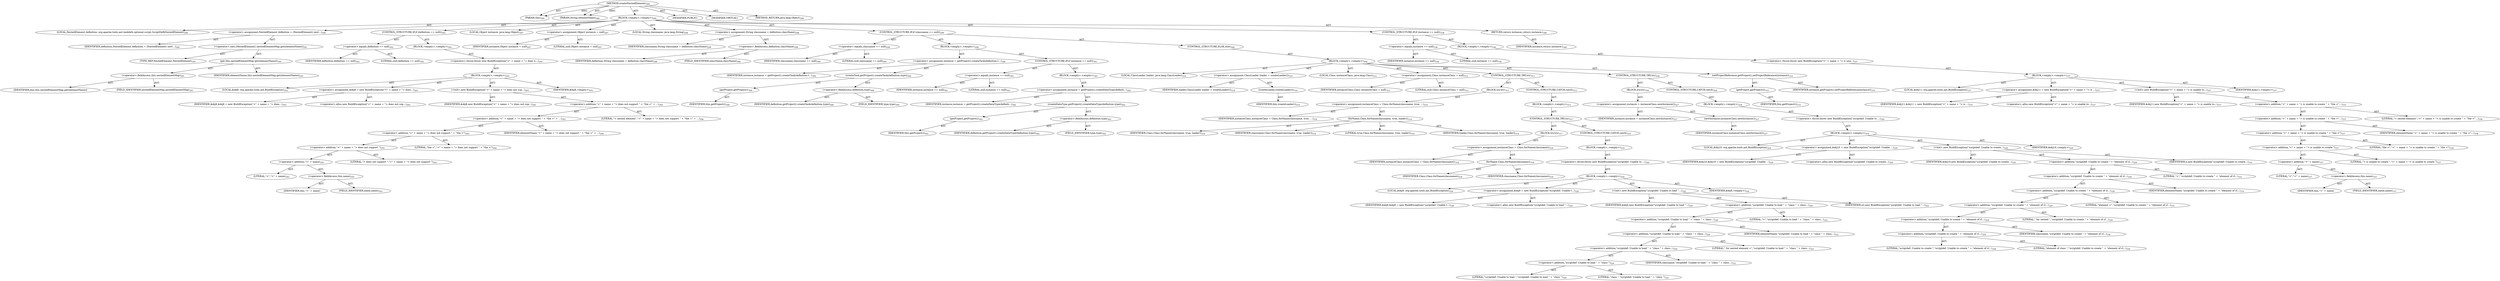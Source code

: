 digraph "createNestedElement" {  
"111669149707" [label = <(METHOD,createNestedElement)<SUB>289</SUB>> ]
"115964116998" [label = <(PARAM,this)<SUB>289</SUB>> ]
"115964117013" [label = <(PARAM,String elementName)<SUB>289</SUB>> ]
"25769803808" [label = <(BLOCK,&lt;empty&gt;,&lt;empty&gt;)<SUB>289</SUB>> ]
"94489280527" [label = <(LOCAL,NestedElement definition: org.apache.tools.ant.taskdefs.optional.script.ScriptDef$NestedElement)<SUB>290</SUB>> ]
"30064771227" [label = <(&lt;operator&gt;.assignment,NestedElement definition = (NestedElement) nest...)<SUB>290</SUB>> ]
"68719476845" [label = <(IDENTIFIER,definition,NestedElement definition = (NestedElement) nest...)<SUB>290</SUB>> ]
"30064771228" [label = <(&lt;operator&gt;.cast,(NestedElement) nestedElementMap.get(elementName))<SUB>291</SUB>> ]
"180388626435" [label = <(TYPE_REF,NestedElement,NestedElement)<SUB>291</SUB>> ]
"30064771229" [label = <(get,this.nestedElementMap.get(elementName))<SUB>291</SUB>> ]
"30064771230" [label = <(&lt;operator&gt;.fieldAccess,this.nestedElementMap)<SUB>291</SUB>> ]
"68719476846" [label = <(IDENTIFIER,this,this.nestedElementMap.get(elementName))> ]
"55834574889" [label = <(FIELD_IDENTIFIER,nestedElementMap,nestedElementMap)<SUB>291</SUB>> ]
"68719476847" [label = <(IDENTIFIER,elementName,this.nestedElementMap.get(elementName))<SUB>291</SUB>> ]
"47244640267" [label = <(CONTROL_STRUCTURE,IF,if (definition == null))<SUB>292</SUB>> ]
"30064771231" [label = <(&lt;operator&gt;.equals,definition == null)<SUB>292</SUB>> ]
"68719476848" [label = <(IDENTIFIER,definition,definition == null)<SUB>292</SUB>> ]
"90194313248" [label = <(LITERAL,null,definition == null)<SUB>292</SUB>> ]
"25769803809" [label = <(BLOCK,&lt;empty&gt;,&lt;empty&gt;)<SUB>292</SUB>> ]
"30064771232" [label = <(&lt;operator&gt;.throw,throw new BuildException(&quot;&lt;&quot; + name + &quot;&gt; does n...)<SUB>293</SUB>> ]
"25769803810" [label = <(BLOCK,&lt;empty&gt;,&lt;empty&gt;)<SUB>293</SUB>> ]
"94489280528" [label = <(LOCAL,$obj8: org.apache.tools.ant.BuildException)<SUB>293</SUB>> ]
"30064771233" [label = <(&lt;operator&gt;.assignment,$obj8 = new BuildException(&quot;&lt;&quot; + name + &quot;&gt; does...)<SUB>293</SUB>> ]
"68719476849" [label = <(IDENTIFIER,$obj8,$obj8 = new BuildException(&quot;&lt;&quot; + name + &quot;&gt; does...)<SUB>293</SUB>> ]
"30064771234" [label = <(&lt;operator&gt;.alloc,new BuildException(&quot;&lt;&quot; + name + &quot;&gt; does not sup...)<SUB>293</SUB>> ]
"30064771235" [label = <(&lt;init&gt;,new BuildException(&quot;&lt;&quot; + name + &quot;&gt; does not sup...)<SUB>293</SUB>> ]
"68719476850" [label = <(IDENTIFIER,$obj8,new BuildException(&quot;&lt;&quot; + name + &quot;&gt; does not sup...)<SUB>293</SUB>> ]
"30064771236" [label = <(&lt;operator&gt;.addition,&quot;&lt;&quot; + name + &quot;&gt; does not support &quot; + &quot;the &lt;&quot; + ...)<SUB>293</SUB>> ]
"30064771237" [label = <(&lt;operator&gt;.addition,&quot;&lt;&quot; + name + &quot;&gt; does not support &quot; + &quot;the &lt;&quot; + ...)<SUB>293</SUB>> ]
"30064771238" [label = <(&lt;operator&gt;.addition,&quot;&lt;&quot; + name + &quot;&gt; does not support &quot; + &quot;the &lt;&quot;)<SUB>293</SUB>> ]
"30064771239" [label = <(&lt;operator&gt;.addition,&quot;&lt;&quot; + name + &quot;&gt; does not support &quot;)<SUB>293</SUB>> ]
"30064771240" [label = <(&lt;operator&gt;.addition,&quot;&lt;&quot; + name)<SUB>293</SUB>> ]
"90194313249" [label = <(LITERAL,&quot;&lt;&quot;,&quot;&lt;&quot; + name)<SUB>293</SUB>> ]
"30064771241" [label = <(&lt;operator&gt;.fieldAccess,this.name)<SUB>293</SUB>> ]
"68719476851" [label = <(IDENTIFIER,this,&quot;&lt;&quot; + name)> ]
"55834574890" [label = <(FIELD_IDENTIFIER,name,name)<SUB>293</SUB>> ]
"90194313250" [label = <(LITERAL,&quot;&gt; does not support &quot;,&quot;&lt;&quot; + name + &quot;&gt; does not support &quot;)<SUB>293</SUB>> ]
"90194313251" [label = <(LITERAL,&quot;the &lt;&quot;,&quot;&lt;&quot; + name + &quot;&gt; does not support &quot; + &quot;the &lt;&quot;)<SUB>294</SUB>> ]
"68719476852" [label = <(IDENTIFIER,elementName,&quot;&lt;&quot; + name + &quot;&gt; does not support &quot; + &quot;the &lt;&quot; + ...)<SUB>294</SUB>> ]
"90194313252" [label = <(LITERAL,&quot;&gt; nested element&quot;,&quot;&lt;&quot; + name + &quot;&gt; does not support &quot; + &quot;the &lt;&quot; + ...)<SUB>294</SUB>> ]
"68719476853" [label = <(IDENTIFIER,$obj8,&lt;empty&gt;)<SUB>293</SUB>> ]
"94489280529" [label = <(LOCAL,Object instance: java.lang.Object)<SUB>297</SUB>> ]
"30064771242" [label = <(&lt;operator&gt;.assignment,Object instance = null)<SUB>297</SUB>> ]
"68719476854" [label = <(IDENTIFIER,instance,Object instance = null)<SUB>297</SUB>> ]
"90194313253" [label = <(LITERAL,null,Object instance = null)<SUB>297</SUB>> ]
"94489280530" [label = <(LOCAL,String classname: java.lang.String)<SUB>298</SUB>> ]
"30064771243" [label = <(&lt;operator&gt;.assignment,String classname = definition.className)<SUB>298</SUB>> ]
"68719476855" [label = <(IDENTIFIER,classname,String classname = definition.className)<SUB>298</SUB>> ]
"30064771244" [label = <(&lt;operator&gt;.fieldAccess,definition.className)<SUB>298</SUB>> ]
"68719476856" [label = <(IDENTIFIER,definition,String classname = definition.className)<SUB>298</SUB>> ]
"55834574891" [label = <(FIELD_IDENTIFIER,className,className)<SUB>298</SUB>> ]
"47244640268" [label = <(CONTROL_STRUCTURE,IF,if (classname == null))<SUB>299</SUB>> ]
"30064771245" [label = <(&lt;operator&gt;.equals,classname == null)<SUB>299</SUB>> ]
"68719476857" [label = <(IDENTIFIER,classname,classname == null)<SUB>299</SUB>> ]
"90194313254" [label = <(LITERAL,null,classname == null)<SUB>299</SUB>> ]
"25769803811" [label = <(BLOCK,&lt;empty&gt;,&lt;empty&gt;)<SUB>299</SUB>> ]
"30064771246" [label = <(&lt;operator&gt;.assignment,instance = getProject().createTask(definition.t...)<SUB>300</SUB>> ]
"68719476858" [label = <(IDENTIFIER,instance,instance = getProject().createTask(definition.t...)<SUB>300</SUB>> ]
"30064771247" [label = <(createTask,getProject().createTask(definition.type))<SUB>300</SUB>> ]
"30064771248" [label = <(getProject,getProject())<SUB>300</SUB>> ]
"68719476745" [label = <(IDENTIFIER,this,getProject())<SUB>300</SUB>> ]
"30064771249" [label = <(&lt;operator&gt;.fieldAccess,definition.type)<SUB>300</SUB>> ]
"68719476859" [label = <(IDENTIFIER,definition,getProject().createTask(definition.type))<SUB>300</SUB>> ]
"55834574892" [label = <(FIELD_IDENTIFIER,type,type)<SUB>300</SUB>> ]
"47244640269" [label = <(CONTROL_STRUCTURE,IF,if (instance == null))<SUB>301</SUB>> ]
"30064771250" [label = <(&lt;operator&gt;.equals,instance == null)<SUB>301</SUB>> ]
"68719476860" [label = <(IDENTIFIER,instance,instance == null)<SUB>301</SUB>> ]
"90194313255" [label = <(LITERAL,null,instance == null)<SUB>301</SUB>> ]
"25769803812" [label = <(BLOCK,&lt;empty&gt;,&lt;empty&gt;)<SUB>301</SUB>> ]
"30064771251" [label = <(&lt;operator&gt;.assignment,instance = getProject().createDataType(definiti...)<SUB>302</SUB>> ]
"68719476861" [label = <(IDENTIFIER,instance,instance = getProject().createDataType(definiti...)<SUB>302</SUB>> ]
"30064771252" [label = <(createDataType,getProject().createDataType(definition.type))<SUB>302</SUB>> ]
"30064771253" [label = <(getProject,getProject())<SUB>302</SUB>> ]
"68719476746" [label = <(IDENTIFIER,this,getProject())<SUB>302</SUB>> ]
"30064771254" [label = <(&lt;operator&gt;.fieldAccess,definition.type)<SUB>302</SUB>> ]
"68719476862" [label = <(IDENTIFIER,definition,getProject().createDataType(definition.type))<SUB>302</SUB>> ]
"55834574893" [label = <(FIELD_IDENTIFIER,type,type)<SUB>302</SUB>> ]
"47244640270" [label = <(CONTROL_STRUCTURE,ELSE,else)<SUB>304</SUB>> ]
"25769803813" [label = <(BLOCK,&lt;empty&gt;,&lt;empty&gt;)<SUB>304</SUB>> ]
"94489280531" [label = <(LOCAL,ClassLoader loader: java.lang.ClassLoader)<SUB>310</SUB>> ]
"30064771255" [label = <(&lt;operator&gt;.assignment,ClassLoader loader = createLoader())<SUB>310</SUB>> ]
"68719476863" [label = <(IDENTIFIER,loader,ClassLoader loader = createLoader())<SUB>310</SUB>> ]
"30064771256" [label = <(createLoader,createLoader())<SUB>310</SUB>> ]
"68719476747" [label = <(IDENTIFIER,this,createLoader())<SUB>310</SUB>> ]
"94489280532" [label = <(LOCAL,Class instanceClass: java.lang.Class)<SUB>312</SUB>> ]
"30064771257" [label = <(&lt;operator&gt;.assignment,Class instanceClass = null)<SUB>312</SUB>> ]
"68719476864" [label = <(IDENTIFIER,instanceClass,Class instanceClass = null)<SUB>312</SUB>> ]
"90194313256" [label = <(LITERAL,null,Class instanceClass = null)<SUB>312</SUB>> ]
"47244640271" [label = <(CONTROL_STRUCTURE,TRY,try)<SUB>313</SUB>> ]
"25769803814" [label = <(BLOCK,try,try)<SUB>313</SUB>> ]
"30064771258" [label = <(&lt;operator&gt;.assignment,instanceClass = Class.forName(classname, true, ...)<SUB>314</SUB>> ]
"68719476865" [label = <(IDENTIFIER,instanceClass,instanceClass = Class.forName(classname, true, ...)<SUB>314</SUB>> ]
"30064771259" [label = <(forName,Class.forName(classname, true, loader))<SUB>314</SUB>> ]
"68719476866" [label = <(IDENTIFIER,Class,Class.forName(classname, true, loader))<SUB>314</SUB>> ]
"68719476867" [label = <(IDENTIFIER,classname,Class.forName(classname, true, loader))<SUB>314</SUB>> ]
"90194313257" [label = <(LITERAL,true,Class.forName(classname, true, loader))<SUB>314</SUB>> ]
"68719476868" [label = <(IDENTIFIER,loader,Class.forName(classname, true, loader))<SUB>314</SUB>> ]
"47244640272" [label = <(CONTROL_STRUCTURE,CATCH,catch)<SUB>315</SUB>> ]
"25769803815" [label = <(BLOCK,&lt;empty&gt;,&lt;empty&gt;)<SUB>315</SUB>> ]
"47244640273" [label = <(CONTROL_STRUCTURE,TRY,try)<SUB>317</SUB>> ]
"25769803816" [label = <(BLOCK,try,try)<SUB>317</SUB>> ]
"30064771260" [label = <(&lt;operator&gt;.assignment,instanceClass = Class.forName(classname))<SUB>318</SUB>> ]
"68719476869" [label = <(IDENTIFIER,instanceClass,instanceClass = Class.forName(classname))<SUB>318</SUB>> ]
"30064771261" [label = <(forName,Class.forName(classname))<SUB>318</SUB>> ]
"68719476870" [label = <(IDENTIFIER,Class,Class.forName(classname))<SUB>318</SUB>> ]
"68719476871" [label = <(IDENTIFIER,classname,Class.forName(classname))<SUB>318</SUB>> ]
"47244640274" [label = <(CONTROL_STRUCTURE,CATCH,catch)<SUB>319</SUB>> ]
"25769803817" [label = <(BLOCK,&lt;empty&gt;,&lt;empty&gt;)<SUB>319</SUB>> ]
"30064771262" [label = <(&lt;operator&gt;.throw,throw new BuildException(&quot;scriptdef: Unable to ...)<SUB>320</SUB>> ]
"25769803818" [label = <(BLOCK,&lt;empty&gt;,&lt;empty&gt;)<SUB>320</SUB>> ]
"94489280533" [label = <(LOCAL,$obj9: org.apache.tools.ant.BuildException)<SUB>320</SUB>> ]
"30064771263" [label = <(&lt;operator&gt;.assignment,$obj9 = new BuildException(&quot;scriptdef: Unable t...)<SUB>320</SUB>> ]
"68719476872" [label = <(IDENTIFIER,$obj9,$obj9 = new BuildException(&quot;scriptdef: Unable t...)<SUB>320</SUB>> ]
"30064771264" [label = <(&lt;operator&gt;.alloc,new BuildException(&quot;scriptdef: Unable to load &quot;...)<SUB>320</SUB>> ]
"30064771265" [label = <(&lt;init&gt;,new BuildException(&quot;scriptdef: Unable to load &quot;...)<SUB>320</SUB>> ]
"68719476873" [label = <(IDENTIFIER,$obj9,new BuildException(&quot;scriptdef: Unable to load &quot;...)<SUB>320</SUB>> ]
"30064771266" [label = <(&lt;operator&gt;.addition,&quot;scriptdef: Unable to load &quot; + &quot;class &quot; + class...)<SUB>320</SUB>> ]
"30064771267" [label = <(&lt;operator&gt;.addition,&quot;scriptdef: Unable to load &quot; + &quot;class &quot; + class...)<SUB>320</SUB>> ]
"30064771268" [label = <(&lt;operator&gt;.addition,&quot;scriptdef: Unable to load &quot; + &quot;class &quot; + class...)<SUB>320</SUB>> ]
"30064771269" [label = <(&lt;operator&gt;.addition,&quot;scriptdef: Unable to load &quot; + &quot;class &quot; + class...)<SUB>320</SUB>> ]
"30064771270" [label = <(&lt;operator&gt;.addition,&quot;scriptdef: Unable to load &quot; + &quot;class &quot;)<SUB>320</SUB>> ]
"90194313258" [label = <(LITERAL,&quot;scriptdef: Unable to load &quot;,&quot;scriptdef: Unable to load &quot; + &quot;class &quot;)<SUB>320</SUB>> ]
"90194313259" [label = <(LITERAL,&quot;class &quot;,&quot;scriptdef: Unable to load &quot; + &quot;class &quot;)<SUB>321</SUB>> ]
"68719476874" [label = <(IDENTIFIER,classname,&quot;scriptdef: Unable to load &quot; + &quot;class &quot; + class...)<SUB>321</SUB>> ]
"90194313260" [label = <(LITERAL,&quot; for nested element &lt;&quot;,&quot;scriptdef: Unable to load &quot; + &quot;class &quot; + class...)<SUB>321</SUB>> ]
"68719476875" [label = <(IDENTIFIER,elementName,&quot;scriptdef: Unable to load &quot; + &quot;class &quot; + class...)<SUB>322</SUB>> ]
"90194313261" [label = <(LITERAL,&quot;&gt;&quot;,&quot;scriptdef: Unable to load &quot; + &quot;class &quot; + class...)<SUB>322</SUB>> ]
"68719476876" [label = <(IDENTIFIER,e2,new BuildException(&quot;scriptdef: Unable to load &quot;...)<SUB>322</SUB>> ]
"68719476877" [label = <(IDENTIFIER,$obj9,&lt;empty&gt;)<SUB>320</SUB>> ]
"47244640275" [label = <(CONTROL_STRUCTURE,TRY,try)<SUB>326</SUB>> ]
"25769803819" [label = <(BLOCK,try,try)<SUB>326</SUB>> ]
"30064771271" [label = <(&lt;operator&gt;.assignment,instance = instanceClass.newInstance())<SUB>327</SUB>> ]
"68719476878" [label = <(IDENTIFIER,instance,instance = instanceClass.newInstance())<SUB>327</SUB>> ]
"30064771272" [label = <(newInstance,instanceClass.newInstance())<SUB>327</SUB>> ]
"68719476879" [label = <(IDENTIFIER,instanceClass,instanceClass.newInstance())<SUB>327</SUB>> ]
"47244640276" [label = <(CONTROL_STRUCTURE,CATCH,catch)<SUB>328</SUB>> ]
"25769803820" [label = <(BLOCK,&lt;empty&gt;,&lt;empty&gt;)<SUB>328</SUB>> ]
"30064771273" [label = <(&lt;operator&gt;.throw,throw new BuildException(&quot;scriptdef: Unable to ...)<SUB>329</SUB>> ]
"25769803821" [label = <(BLOCK,&lt;empty&gt;,&lt;empty&gt;)<SUB>329</SUB>> ]
"94489280534" [label = <(LOCAL,$obj10: org.apache.tools.ant.BuildException)<SUB>329</SUB>> ]
"30064771274" [label = <(&lt;operator&gt;.assignment,$obj10 = new BuildException(&quot;scriptdef: Unable ...)<SUB>329</SUB>> ]
"68719476880" [label = <(IDENTIFIER,$obj10,$obj10 = new BuildException(&quot;scriptdef: Unable ...)<SUB>329</SUB>> ]
"30064771275" [label = <(&lt;operator&gt;.alloc,new BuildException(&quot;scriptdef: Unable to create...)<SUB>329</SUB>> ]
"30064771276" [label = <(&lt;init&gt;,new BuildException(&quot;scriptdef: Unable to create...)<SUB>329</SUB>> ]
"68719476881" [label = <(IDENTIFIER,$obj10,new BuildException(&quot;scriptdef: Unable to create...)<SUB>329</SUB>> ]
"30064771277" [label = <(&lt;operator&gt;.addition,&quot;scriptdef: Unable to create &quot; + &quot;element of cl...)<SUB>329</SUB>> ]
"30064771278" [label = <(&lt;operator&gt;.addition,&quot;scriptdef: Unable to create &quot; + &quot;element of cl...)<SUB>329</SUB>> ]
"30064771279" [label = <(&lt;operator&gt;.addition,&quot;scriptdef: Unable to create &quot; + &quot;element of cl...)<SUB>329</SUB>> ]
"30064771280" [label = <(&lt;operator&gt;.addition,&quot;scriptdef: Unable to create &quot; + &quot;element of cl...)<SUB>329</SUB>> ]
"30064771281" [label = <(&lt;operator&gt;.addition,&quot;scriptdef: Unable to create &quot; + &quot;element of cl...)<SUB>329</SUB>> ]
"30064771282" [label = <(&lt;operator&gt;.addition,&quot;scriptdef: Unable to create &quot; + &quot;element of cl...)<SUB>329</SUB>> ]
"90194313262" [label = <(LITERAL,&quot;scriptdef: Unable to create &quot;,&quot;scriptdef: Unable to create &quot; + &quot;element of cl...)<SUB>329</SUB>> ]
"90194313263" [label = <(LITERAL,&quot;element of class &quot;,&quot;scriptdef: Unable to create &quot; + &quot;element of cl...)<SUB>330</SUB>> ]
"68719476882" [label = <(IDENTIFIER,classname,&quot;scriptdef: Unable to create &quot; + &quot;element of cl...)<SUB>330</SUB>> ]
"90194313264" [label = <(LITERAL,&quot; for nested &quot;,&quot;scriptdef: Unable to create &quot; + &quot;element of cl...)<SUB>330</SUB>> ]
"90194313265" [label = <(LITERAL,&quot;element &lt;&quot;,&quot;scriptdef: Unable to create &quot; + &quot;element of cl...)<SUB>331</SUB>> ]
"68719476883" [label = <(IDENTIFIER,elementName,&quot;scriptdef: Unable to create &quot; + &quot;element of cl...)<SUB>331</SUB>> ]
"90194313266" [label = <(LITERAL,&quot;&gt;&quot;,&quot;scriptdef: Unable to create &quot; + &quot;element of cl...)<SUB>331</SUB>> ]
"68719476884" [label = <(IDENTIFIER,e,new BuildException(&quot;scriptdef: Unable to create...)<SUB>331</SUB>> ]
"68719476885" [label = <(IDENTIFIER,$obj10,&lt;empty&gt;)<SUB>329</SUB>> ]
"30064771283" [label = <(setProjectReference,getProject().setProjectReference(instance))<SUB>333</SUB>> ]
"30064771284" [label = <(getProject,getProject())<SUB>333</SUB>> ]
"68719476748" [label = <(IDENTIFIER,this,getProject())<SUB>333</SUB>> ]
"68719476886" [label = <(IDENTIFIER,instance,getProject().setProjectReference(instance))<SUB>333</SUB>> ]
"47244640277" [label = <(CONTROL_STRUCTURE,IF,if (instance == null))<SUB>336</SUB>> ]
"30064771285" [label = <(&lt;operator&gt;.equals,instance == null)<SUB>336</SUB>> ]
"68719476887" [label = <(IDENTIFIER,instance,instance == null)<SUB>336</SUB>> ]
"90194313267" [label = <(LITERAL,null,instance == null)<SUB>336</SUB>> ]
"25769803822" [label = <(BLOCK,&lt;empty&gt;,&lt;empty&gt;)<SUB>336</SUB>> ]
"30064771286" [label = <(&lt;operator&gt;.throw,throw new BuildException(&quot;&lt;&quot; + name + &quot;&gt; is una...)<SUB>337</SUB>> ]
"25769803823" [label = <(BLOCK,&lt;empty&gt;,&lt;empty&gt;)<SUB>337</SUB>> ]
"94489280535" [label = <(LOCAL,$obj11: org.apache.tools.ant.BuildException)<SUB>337</SUB>> ]
"30064771287" [label = <(&lt;operator&gt;.assignment,$obj11 = new BuildException(&quot;&lt;&quot; + name + &quot;&gt; is ...)<SUB>337</SUB>> ]
"68719476888" [label = <(IDENTIFIER,$obj11,$obj11 = new BuildException(&quot;&lt;&quot; + name + &quot;&gt; is ...)<SUB>337</SUB>> ]
"30064771288" [label = <(&lt;operator&gt;.alloc,new BuildException(&quot;&lt;&quot; + name + &quot;&gt; is unable to...)<SUB>337</SUB>> ]
"30064771289" [label = <(&lt;init&gt;,new BuildException(&quot;&lt;&quot; + name + &quot;&gt; is unable to...)<SUB>337</SUB>> ]
"68719476889" [label = <(IDENTIFIER,$obj11,new BuildException(&quot;&lt;&quot; + name + &quot;&gt; is unable to...)<SUB>337</SUB>> ]
"30064771290" [label = <(&lt;operator&gt;.addition,&quot;&lt;&quot; + name + &quot;&gt; is unable to create &quot; + &quot;the &lt;&quot;...)<SUB>337</SUB>> ]
"30064771291" [label = <(&lt;operator&gt;.addition,&quot;&lt;&quot; + name + &quot;&gt; is unable to create &quot; + &quot;the &lt;&quot;...)<SUB>337</SUB>> ]
"30064771292" [label = <(&lt;operator&gt;.addition,&quot;&lt;&quot; + name + &quot;&gt; is unable to create &quot; + &quot;the &lt;&quot;)<SUB>337</SUB>> ]
"30064771293" [label = <(&lt;operator&gt;.addition,&quot;&lt;&quot; + name + &quot;&gt; is unable to create &quot;)<SUB>337</SUB>> ]
"30064771294" [label = <(&lt;operator&gt;.addition,&quot;&lt;&quot; + name)<SUB>337</SUB>> ]
"90194313268" [label = <(LITERAL,&quot;&lt;&quot;,&quot;&lt;&quot; + name)<SUB>337</SUB>> ]
"30064771295" [label = <(&lt;operator&gt;.fieldAccess,this.name)<SUB>337</SUB>> ]
"68719476890" [label = <(IDENTIFIER,this,&quot;&lt;&quot; + name)> ]
"55834574894" [label = <(FIELD_IDENTIFIER,name,name)<SUB>337</SUB>> ]
"90194313269" [label = <(LITERAL,&quot;&gt; is unable to create &quot;,&quot;&lt;&quot; + name + &quot;&gt; is unable to create &quot;)<SUB>337</SUB>> ]
"90194313270" [label = <(LITERAL,&quot;the &lt;&quot;,&quot;&lt;&quot; + name + &quot;&gt; is unable to create &quot; + &quot;the &lt;&quot;)<SUB>338</SUB>> ]
"68719476891" [label = <(IDENTIFIER,elementName,&quot;&lt;&quot; + name + &quot;&gt; is unable to create &quot; + &quot;the &lt;&quot;...)<SUB>338</SUB>> ]
"90194313271" [label = <(LITERAL,&quot;&gt; nested element&quot;,&quot;&lt;&quot; + name + &quot;&gt; is unable to create &quot; + &quot;the &lt;&quot;...)<SUB>338</SUB>> ]
"68719476892" [label = <(IDENTIFIER,$obj11,&lt;empty&gt;)<SUB>337</SUB>> ]
"146028888065" [label = <(RETURN,return instance;,return instance;)<SUB>340</SUB>> ]
"68719476893" [label = <(IDENTIFIER,instance,return instance;)<SUB>340</SUB>> ]
"133143986211" [label = <(MODIFIER,PUBLIC)> ]
"133143986212" [label = <(MODIFIER,VIRTUAL)> ]
"128849018891" [label = <(METHOD_RETURN,java.lang.Object)<SUB>289</SUB>> ]
  "111669149707" -> "115964116998"  [ label = "AST: "] 
  "111669149707" -> "115964117013"  [ label = "AST: "] 
  "111669149707" -> "25769803808"  [ label = "AST: "] 
  "111669149707" -> "133143986211"  [ label = "AST: "] 
  "111669149707" -> "133143986212"  [ label = "AST: "] 
  "111669149707" -> "128849018891"  [ label = "AST: "] 
  "25769803808" -> "94489280527"  [ label = "AST: "] 
  "25769803808" -> "30064771227"  [ label = "AST: "] 
  "25769803808" -> "47244640267"  [ label = "AST: "] 
  "25769803808" -> "94489280529"  [ label = "AST: "] 
  "25769803808" -> "30064771242"  [ label = "AST: "] 
  "25769803808" -> "94489280530"  [ label = "AST: "] 
  "25769803808" -> "30064771243"  [ label = "AST: "] 
  "25769803808" -> "47244640268"  [ label = "AST: "] 
  "25769803808" -> "47244640277"  [ label = "AST: "] 
  "25769803808" -> "146028888065"  [ label = "AST: "] 
  "30064771227" -> "68719476845"  [ label = "AST: "] 
  "30064771227" -> "30064771228"  [ label = "AST: "] 
  "30064771228" -> "180388626435"  [ label = "AST: "] 
  "30064771228" -> "30064771229"  [ label = "AST: "] 
  "30064771229" -> "30064771230"  [ label = "AST: "] 
  "30064771229" -> "68719476847"  [ label = "AST: "] 
  "30064771230" -> "68719476846"  [ label = "AST: "] 
  "30064771230" -> "55834574889"  [ label = "AST: "] 
  "47244640267" -> "30064771231"  [ label = "AST: "] 
  "47244640267" -> "25769803809"  [ label = "AST: "] 
  "30064771231" -> "68719476848"  [ label = "AST: "] 
  "30064771231" -> "90194313248"  [ label = "AST: "] 
  "25769803809" -> "30064771232"  [ label = "AST: "] 
  "30064771232" -> "25769803810"  [ label = "AST: "] 
  "25769803810" -> "94489280528"  [ label = "AST: "] 
  "25769803810" -> "30064771233"  [ label = "AST: "] 
  "25769803810" -> "30064771235"  [ label = "AST: "] 
  "25769803810" -> "68719476853"  [ label = "AST: "] 
  "30064771233" -> "68719476849"  [ label = "AST: "] 
  "30064771233" -> "30064771234"  [ label = "AST: "] 
  "30064771235" -> "68719476850"  [ label = "AST: "] 
  "30064771235" -> "30064771236"  [ label = "AST: "] 
  "30064771236" -> "30064771237"  [ label = "AST: "] 
  "30064771236" -> "90194313252"  [ label = "AST: "] 
  "30064771237" -> "30064771238"  [ label = "AST: "] 
  "30064771237" -> "68719476852"  [ label = "AST: "] 
  "30064771238" -> "30064771239"  [ label = "AST: "] 
  "30064771238" -> "90194313251"  [ label = "AST: "] 
  "30064771239" -> "30064771240"  [ label = "AST: "] 
  "30064771239" -> "90194313250"  [ label = "AST: "] 
  "30064771240" -> "90194313249"  [ label = "AST: "] 
  "30064771240" -> "30064771241"  [ label = "AST: "] 
  "30064771241" -> "68719476851"  [ label = "AST: "] 
  "30064771241" -> "55834574890"  [ label = "AST: "] 
  "30064771242" -> "68719476854"  [ label = "AST: "] 
  "30064771242" -> "90194313253"  [ label = "AST: "] 
  "30064771243" -> "68719476855"  [ label = "AST: "] 
  "30064771243" -> "30064771244"  [ label = "AST: "] 
  "30064771244" -> "68719476856"  [ label = "AST: "] 
  "30064771244" -> "55834574891"  [ label = "AST: "] 
  "47244640268" -> "30064771245"  [ label = "AST: "] 
  "47244640268" -> "25769803811"  [ label = "AST: "] 
  "47244640268" -> "47244640270"  [ label = "AST: "] 
  "30064771245" -> "68719476857"  [ label = "AST: "] 
  "30064771245" -> "90194313254"  [ label = "AST: "] 
  "25769803811" -> "30064771246"  [ label = "AST: "] 
  "25769803811" -> "47244640269"  [ label = "AST: "] 
  "30064771246" -> "68719476858"  [ label = "AST: "] 
  "30064771246" -> "30064771247"  [ label = "AST: "] 
  "30064771247" -> "30064771248"  [ label = "AST: "] 
  "30064771247" -> "30064771249"  [ label = "AST: "] 
  "30064771248" -> "68719476745"  [ label = "AST: "] 
  "30064771249" -> "68719476859"  [ label = "AST: "] 
  "30064771249" -> "55834574892"  [ label = "AST: "] 
  "47244640269" -> "30064771250"  [ label = "AST: "] 
  "47244640269" -> "25769803812"  [ label = "AST: "] 
  "30064771250" -> "68719476860"  [ label = "AST: "] 
  "30064771250" -> "90194313255"  [ label = "AST: "] 
  "25769803812" -> "30064771251"  [ label = "AST: "] 
  "30064771251" -> "68719476861"  [ label = "AST: "] 
  "30064771251" -> "30064771252"  [ label = "AST: "] 
  "30064771252" -> "30064771253"  [ label = "AST: "] 
  "30064771252" -> "30064771254"  [ label = "AST: "] 
  "30064771253" -> "68719476746"  [ label = "AST: "] 
  "30064771254" -> "68719476862"  [ label = "AST: "] 
  "30064771254" -> "55834574893"  [ label = "AST: "] 
  "47244640270" -> "25769803813"  [ label = "AST: "] 
  "25769803813" -> "94489280531"  [ label = "AST: "] 
  "25769803813" -> "30064771255"  [ label = "AST: "] 
  "25769803813" -> "94489280532"  [ label = "AST: "] 
  "25769803813" -> "30064771257"  [ label = "AST: "] 
  "25769803813" -> "47244640271"  [ label = "AST: "] 
  "25769803813" -> "47244640275"  [ label = "AST: "] 
  "25769803813" -> "30064771283"  [ label = "AST: "] 
  "30064771255" -> "68719476863"  [ label = "AST: "] 
  "30064771255" -> "30064771256"  [ label = "AST: "] 
  "30064771256" -> "68719476747"  [ label = "AST: "] 
  "30064771257" -> "68719476864"  [ label = "AST: "] 
  "30064771257" -> "90194313256"  [ label = "AST: "] 
  "47244640271" -> "25769803814"  [ label = "AST: "] 
  "47244640271" -> "47244640272"  [ label = "AST: "] 
  "25769803814" -> "30064771258"  [ label = "AST: "] 
  "30064771258" -> "68719476865"  [ label = "AST: "] 
  "30064771258" -> "30064771259"  [ label = "AST: "] 
  "30064771259" -> "68719476866"  [ label = "AST: "] 
  "30064771259" -> "68719476867"  [ label = "AST: "] 
  "30064771259" -> "90194313257"  [ label = "AST: "] 
  "30064771259" -> "68719476868"  [ label = "AST: "] 
  "47244640272" -> "25769803815"  [ label = "AST: "] 
  "25769803815" -> "47244640273"  [ label = "AST: "] 
  "47244640273" -> "25769803816"  [ label = "AST: "] 
  "47244640273" -> "47244640274"  [ label = "AST: "] 
  "25769803816" -> "30064771260"  [ label = "AST: "] 
  "30064771260" -> "68719476869"  [ label = "AST: "] 
  "30064771260" -> "30064771261"  [ label = "AST: "] 
  "30064771261" -> "68719476870"  [ label = "AST: "] 
  "30064771261" -> "68719476871"  [ label = "AST: "] 
  "47244640274" -> "25769803817"  [ label = "AST: "] 
  "25769803817" -> "30064771262"  [ label = "AST: "] 
  "30064771262" -> "25769803818"  [ label = "AST: "] 
  "25769803818" -> "94489280533"  [ label = "AST: "] 
  "25769803818" -> "30064771263"  [ label = "AST: "] 
  "25769803818" -> "30064771265"  [ label = "AST: "] 
  "25769803818" -> "68719476877"  [ label = "AST: "] 
  "30064771263" -> "68719476872"  [ label = "AST: "] 
  "30064771263" -> "30064771264"  [ label = "AST: "] 
  "30064771265" -> "68719476873"  [ label = "AST: "] 
  "30064771265" -> "30064771266"  [ label = "AST: "] 
  "30064771265" -> "68719476876"  [ label = "AST: "] 
  "30064771266" -> "30064771267"  [ label = "AST: "] 
  "30064771266" -> "90194313261"  [ label = "AST: "] 
  "30064771267" -> "30064771268"  [ label = "AST: "] 
  "30064771267" -> "68719476875"  [ label = "AST: "] 
  "30064771268" -> "30064771269"  [ label = "AST: "] 
  "30064771268" -> "90194313260"  [ label = "AST: "] 
  "30064771269" -> "30064771270"  [ label = "AST: "] 
  "30064771269" -> "68719476874"  [ label = "AST: "] 
  "30064771270" -> "90194313258"  [ label = "AST: "] 
  "30064771270" -> "90194313259"  [ label = "AST: "] 
  "47244640275" -> "25769803819"  [ label = "AST: "] 
  "47244640275" -> "47244640276"  [ label = "AST: "] 
  "25769803819" -> "30064771271"  [ label = "AST: "] 
  "30064771271" -> "68719476878"  [ label = "AST: "] 
  "30064771271" -> "30064771272"  [ label = "AST: "] 
  "30064771272" -> "68719476879"  [ label = "AST: "] 
  "47244640276" -> "25769803820"  [ label = "AST: "] 
  "25769803820" -> "30064771273"  [ label = "AST: "] 
  "30064771273" -> "25769803821"  [ label = "AST: "] 
  "25769803821" -> "94489280534"  [ label = "AST: "] 
  "25769803821" -> "30064771274"  [ label = "AST: "] 
  "25769803821" -> "30064771276"  [ label = "AST: "] 
  "25769803821" -> "68719476885"  [ label = "AST: "] 
  "30064771274" -> "68719476880"  [ label = "AST: "] 
  "30064771274" -> "30064771275"  [ label = "AST: "] 
  "30064771276" -> "68719476881"  [ label = "AST: "] 
  "30064771276" -> "30064771277"  [ label = "AST: "] 
  "30064771276" -> "68719476884"  [ label = "AST: "] 
  "30064771277" -> "30064771278"  [ label = "AST: "] 
  "30064771277" -> "90194313266"  [ label = "AST: "] 
  "30064771278" -> "30064771279"  [ label = "AST: "] 
  "30064771278" -> "68719476883"  [ label = "AST: "] 
  "30064771279" -> "30064771280"  [ label = "AST: "] 
  "30064771279" -> "90194313265"  [ label = "AST: "] 
  "30064771280" -> "30064771281"  [ label = "AST: "] 
  "30064771280" -> "90194313264"  [ label = "AST: "] 
  "30064771281" -> "30064771282"  [ label = "AST: "] 
  "30064771281" -> "68719476882"  [ label = "AST: "] 
  "30064771282" -> "90194313262"  [ label = "AST: "] 
  "30064771282" -> "90194313263"  [ label = "AST: "] 
  "30064771283" -> "30064771284"  [ label = "AST: "] 
  "30064771283" -> "68719476886"  [ label = "AST: "] 
  "30064771284" -> "68719476748"  [ label = "AST: "] 
  "47244640277" -> "30064771285"  [ label = "AST: "] 
  "47244640277" -> "25769803822"  [ label = "AST: "] 
  "30064771285" -> "68719476887"  [ label = "AST: "] 
  "30064771285" -> "90194313267"  [ label = "AST: "] 
  "25769803822" -> "30064771286"  [ label = "AST: "] 
  "30064771286" -> "25769803823"  [ label = "AST: "] 
  "25769803823" -> "94489280535"  [ label = "AST: "] 
  "25769803823" -> "30064771287"  [ label = "AST: "] 
  "25769803823" -> "30064771289"  [ label = "AST: "] 
  "25769803823" -> "68719476892"  [ label = "AST: "] 
  "30064771287" -> "68719476888"  [ label = "AST: "] 
  "30064771287" -> "30064771288"  [ label = "AST: "] 
  "30064771289" -> "68719476889"  [ label = "AST: "] 
  "30064771289" -> "30064771290"  [ label = "AST: "] 
  "30064771290" -> "30064771291"  [ label = "AST: "] 
  "30064771290" -> "90194313271"  [ label = "AST: "] 
  "30064771291" -> "30064771292"  [ label = "AST: "] 
  "30064771291" -> "68719476891"  [ label = "AST: "] 
  "30064771292" -> "30064771293"  [ label = "AST: "] 
  "30064771292" -> "90194313270"  [ label = "AST: "] 
  "30064771293" -> "30064771294"  [ label = "AST: "] 
  "30064771293" -> "90194313269"  [ label = "AST: "] 
  "30064771294" -> "90194313268"  [ label = "AST: "] 
  "30064771294" -> "30064771295"  [ label = "AST: "] 
  "30064771295" -> "68719476890"  [ label = "AST: "] 
  "30064771295" -> "55834574894"  [ label = "AST: "] 
  "146028888065" -> "68719476893"  [ label = "AST: "] 
  "111669149707" -> "115964116998"  [ label = "DDG: "] 
  "111669149707" -> "115964117013"  [ label = "DDG: "] 
}
